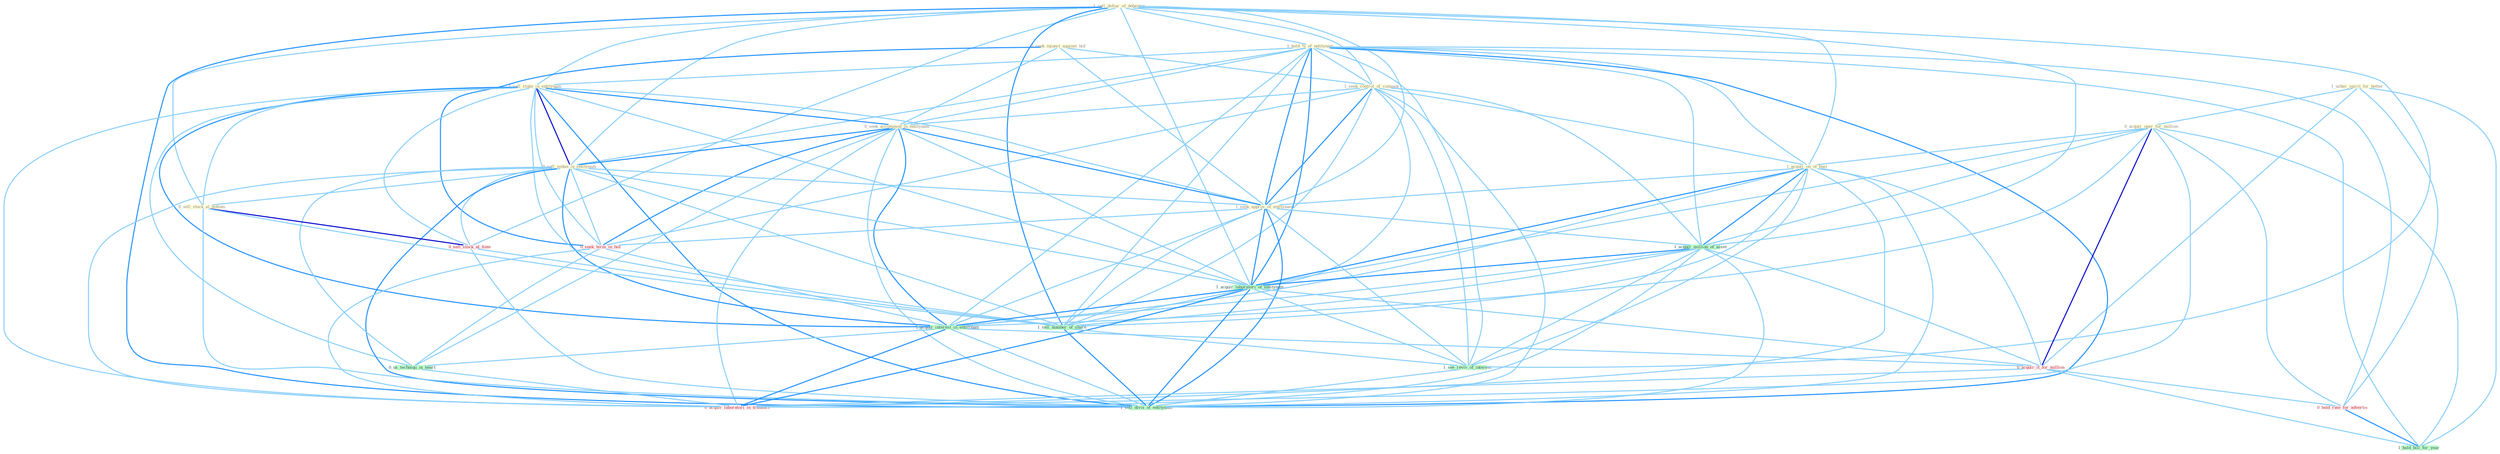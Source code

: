 Graph G{ 
    node
    [shape=polygon,style=filled,width=.5,height=.06,color="#BDFCC9",fixedsize=true,fontsize=4,
    fontcolor="#2f4f4f"];
    {node
    [color="#ffffe0", fontcolor="#8b7d6b"] "1_sell_dollar_of_debentur " "1_usher_spirit_for_better " "0_seek_injunct_against_bid " "1_hold_%_of_entitynam " "0_acquir_oper_for_million " "1_sell_stake_in_entitynam " "1_seek_control_of_compani " "0_seek_accommod_in_entitynam " "0_sell_sedan_in_entitynam " "1_acquir_on_of_busi " "0_sell_stock_at_bottom " "1_seek_approv_of_entitynam "}
{node [color="#fff0f5", fontcolor="#b22222"] "0_seek_term_in_bid " "0_acquir_it_for_million " "0_hold_rate_for_advertis " "0_acquir_laboratori_in_transact " "0_sell_stock_at_time "}
edge [color="#B0E2FF"];

	"1_sell_dollar_of_debentur " -- "1_hold_%_of_entitynam " [w="1", color="#87cefa" ];
	"1_sell_dollar_of_debentur " -- "1_sell_stake_in_entitynam " [w="1", color="#87cefa" ];
	"1_sell_dollar_of_debentur " -- "1_seek_control_of_compani " [w="1", color="#87cefa" ];
	"1_sell_dollar_of_debentur " -- "0_sell_sedan_in_entitynam " [w="1", color="#87cefa" ];
	"1_sell_dollar_of_debentur " -- "1_acquir_on_of_busi " [w="1", color="#87cefa" ];
	"1_sell_dollar_of_debentur " -- "0_sell_stock_at_bottom " [w="1", color="#87cefa" ];
	"1_sell_dollar_of_debentur " -- "1_seek_approv_of_entitynam " [w="1", color="#87cefa" ];
	"1_sell_dollar_of_debentur " -- "1_acquir_million_of_asset " [w="1", color="#87cefa" ];
	"1_sell_dollar_of_debentur " -- "1_acquir_laboratori_of_entitynam " [w="1", color="#87cefa" ];
	"1_sell_dollar_of_debentur " -- "0_sell_stock_at_time " [w="1", color="#87cefa" ];
	"1_sell_dollar_of_debentur " -- "1_sell_number_of_share " [w="2", color="#1e90ff" , len=0.8];
	"1_sell_dollar_of_debentur " -- "1_see_reviv_of_interest " [w="1", color="#87cefa" ];
	"1_sell_dollar_of_debentur " -- "1_sell_divis_of_entitynam " [w="2", color="#1e90ff" , len=0.8];
	"1_usher_spirit_for_better " -- "0_acquir_oper_for_million " [w="1", color="#87cefa" ];
	"1_usher_spirit_for_better " -- "0_acquir_it_for_million " [w="1", color="#87cefa" ];
	"1_usher_spirit_for_better " -- "0_hold_rate_for_advertis " [w="1", color="#87cefa" ];
	"1_usher_spirit_for_better " -- "1_hold_bill_for_year " [w="1", color="#87cefa" ];
	"0_seek_injunct_against_bid " -- "1_seek_control_of_compani " [w="1", color="#87cefa" ];
	"0_seek_injunct_against_bid " -- "0_seek_accommod_in_entitynam " [w="1", color="#87cefa" ];
	"0_seek_injunct_against_bid " -- "1_seek_approv_of_entitynam " [w="1", color="#87cefa" ];
	"0_seek_injunct_against_bid " -- "0_seek_term_in_bid " [w="2", color="#1e90ff" , len=0.8];
	"1_hold_%_of_entitynam " -- "1_sell_stake_in_entitynam " [w="1", color="#87cefa" ];
	"1_hold_%_of_entitynam " -- "1_seek_control_of_compani " [w="1", color="#87cefa" ];
	"1_hold_%_of_entitynam " -- "0_seek_accommod_in_entitynam " [w="1", color="#87cefa" ];
	"1_hold_%_of_entitynam " -- "0_sell_sedan_in_entitynam " [w="1", color="#87cefa" ];
	"1_hold_%_of_entitynam " -- "1_acquir_on_of_busi " [w="1", color="#87cefa" ];
	"1_hold_%_of_entitynam " -- "1_seek_approv_of_entitynam " [w="2", color="#1e90ff" , len=0.8];
	"1_hold_%_of_entitynam " -- "1_acquir_million_of_asset " [w="1", color="#87cefa" ];
	"1_hold_%_of_entitynam " -- "1_acquir_laboratori_of_entitynam " [w="2", color="#1e90ff" , len=0.8];
	"1_hold_%_of_entitynam " -- "1_acquir_interest_in_entitynam " [w="1", color="#87cefa" ];
	"1_hold_%_of_entitynam " -- "0_hold_rate_for_advertis " [w="1", color="#87cefa" ];
	"1_hold_%_of_entitynam " -- "1_sell_number_of_share " [w="1", color="#87cefa" ];
	"1_hold_%_of_entitynam " -- "1_see_reviv_of_interest " [w="1", color="#87cefa" ];
	"1_hold_%_of_entitynam " -- "1_hold_bill_for_year " [w="1", color="#87cefa" ];
	"1_hold_%_of_entitynam " -- "1_sell_divis_of_entitynam " [w="2", color="#1e90ff" , len=0.8];
	"0_acquir_oper_for_million " -- "1_acquir_on_of_busi " [w="1", color="#87cefa" ];
	"0_acquir_oper_for_million " -- "1_acquir_million_of_asset " [w="1", color="#87cefa" ];
	"0_acquir_oper_for_million " -- "1_acquir_laboratori_of_entitynam " [w="1", color="#87cefa" ];
	"0_acquir_oper_for_million " -- "1_acquir_interest_in_entitynam " [w="1", color="#87cefa" ];
	"0_acquir_oper_for_million " -- "0_acquir_it_for_million " [w="3", color="#0000cd" , len=0.6];
	"0_acquir_oper_for_million " -- "0_hold_rate_for_advertis " [w="1", color="#87cefa" ];
	"0_acquir_oper_for_million " -- "0_acquir_laboratori_in_transact " [w="1", color="#87cefa" ];
	"0_acquir_oper_for_million " -- "1_hold_bill_for_year " [w="1", color="#87cefa" ];
	"1_sell_stake_in_entitynam " -- "0_seek_accommod_in_entitynam " [w="2", color="#1e90ff" , len=0.8];
	"1_sell_stake_in_entitynam " -- "0_sell_sedan_in_entitynam " [w="3", color="#0000cd" , len=0.6];
	"1_sell_stake_in_entitynam " -- "0_sell_stock_at_bottom " [w="1", color="#87cefa" ];
	"1_sell_stake_in_entitynam " -- "1_seek_approv_of_entitynam " [w="1", color="#87cefa" ];
	"1_sell_stake_in_entitynam " -- "1_acquir_laboratori_of_entitynam " [w="1", color="#87cefa" ];
	"1_sell_stake_in_entitynam " -- "0_seek_term_in_bid " [w="1", color="#87cefa" ];
	"1_sell_stake_in_entitynam " -- "1_acquir_interest_in_entitynam " [w="2", color="#1e90ff" , len=0.8];
	"1_sell_stake_in_entitynam " -- "0_us_techniqu_in_heart " [w="1", color="#87cefa" ];
	"1_sell_stake_in_entitynam " -- "0_acquir_laboratori_in_transact " [w="1", color="#87cefa" ];
	"1_sell_stake_in_entitynam " -- "0_sell_stock_at_time " [w="1", color="#87cefa" ];
	"1_sell_stake_in_entitynam " -- "1_sell_number_of_share " [w="1", color="#87cefa" ];
	"1_sell_stake_in_entitynam " -- "1_sell_divis_of_entitynam " [w="2", color="#1e90ff" , len=0.8];
	"1_seek_control_of_compani " -- "0_seek_accommod_in_entitynam " [w="1", color="#87cefa" ];
	"1_seek_control_of_compani " -- "1_acquir_on_of_busi " [w="1", color="#87cefa" ];
	"1_seek_control_of_compani " -- "1_seek_approv_of_entitynam " [w="2", color="#1e90ff" , len=0.8];
	"1_seek_control_of_compani " -- "1_acquir_million_of_asset " [w="1", color="#87cefa" ];
	"1_seek_control_of_compani " -- "1_acquir_laboratori_of_entitynam " [w="1", color="#87cefa" ];
	"1_seek_control_of_compani " -- "0_seek_term_in_bid " [w="1", color="#87cefa" ];
	"1_seek_control_of_compani " -- "1_sell_number_of_share " [w="1", color="#87cefa" ];
	"1_seek_control_of_compani " -- "1_see_reviv_of_interest " [w="1", color="#87cefa" ];
	"1_seek_control_of_compani " -- "1_sell_divis_of_entitynam " [w="1", color="#87cefa" ];
	"0_seek_accommod_in_entitynam " -- "0_sell_sedan_in_entitynam " [w="2", color="#1e90ff" , len=0.8];
	"0_seek_accommod_in_entitynam " -- "1_seek_approv_of_entitynam " [w="2", color="#1e90ff" , len=0.8];
	"0_seek_accommod_in_entitynam " -- "1_acquir_laboratori_of_entitynam " [w="1", color="#87cefa" ];
	"0_seek_accommod_in_entitynam " -- "0_seek_term_in_bid " [w="2", color="#1e90ff" , len=0.8];
	"0_seek_accommod_in_entitynam " -- "1_acquir_interest_in_entitynam " [w="2", color="#1e90ff" , len=0.8];
	"0_seek_accommod_in_entitynam " -- "0_us_techniqu_in_heart " [w="1", color="#87cefa" ];
	"0_seek_accommod_in_entitynam " -- "0_acquir_laboratori_in_transact " [w="1", color="#87cefa" ];
	"0_seek_accommod_in_entitynam " -- "1_sell_divis_of_entitynam " [w="1", color="#87cefa" ];
	"0_sell_sedan_in_entitynam " -- "0_sell_stock_at_bottom " [w="1", color="#87cefa" ];
	"0_sell_sedan_in_entitynam " -- "1_seek_approv_of_entitynam " [w="1", color="#87cefa" ];
	"0_sell_sedan_in_entitynam " -- "1_acquir_laboratori_of_entitynam " [w="1", color="#87cefa" ];
	"0_sell_sedan_in_entitynam " -- "0_seek_term_in_bid " [w="1", color="#87cefa" ];
	"0_sell_sedan_in_entitynam " -- "1_acquir_interest_in_entitynam " [w="2", color="#1e90ff" , len=0.8];
	"0_sell_sedan_in_entitynam " -- "0_us_techniqu_in_heart " [w="1", color="#87cefa" ];
	"0_sell_sedan_in_entitynam " -- "0_acquir_laboratori_in_transact " [w="1", color="#87cefa" ];
	"0_sell_sedan_in_entitynam " -- "0_sell_stock_at_time " [w="1", color="#87cefa" ];
	"0_sell_sedan_in_entitynam " -- "1_sell_number_of_share " [w="1", color="#87cefa" ];
	"0_sell_sedan_in_entitynam " -- "1_sell_divis_of_entitynam " [w="2", color="#1e90ff" , len=0.8];
	"1_acquir_on_of_busi " -- "1_seek_approv_of_entitynam " [w="1", color="#87cefa" ];
	"1_acquir_on_of_busi " -- "1_acquir_million_of_asset " [w="2", color="#1e90ff" , len=0.8];
	"1_acquir_on_of_busi " -- "1_acquir_laboratori_of_entitynam " [w="2", color="#1e90ff" , len=0.8];
	"1_acquir_on_of_busi " -- "1_acquir_interest_in_entitynam " [w="1", color="#87cefa" ];
	"1_acquir_on_of_busi " -- "0_acquir_it_for_million " [w="1", color="#87cefa" ];
	"1_acquir_on_of_busi " -- "0_acquir_laboratori_in_transact " [w="1", color="#87cefa" ];
	"1_acquir_on_of_busi " -- "1_sell_number_of_share " [w="1", color="#87cefa" ];
	"1_acquir_on_of_busi " -- "1_see_reviv_of_interest " [w="1", color="#87cefa" ];
	"1_acquir_on_of_busi " -- "1_sell_divis_of_entitynam " [w="1", color="#87cefa" ];
	"0_sell_stock_at_bottom " -- "0_sell_stock_at_time " [w="3", color="#0000cd" , len=0.6];
	"0_sell_stock_at_bottom " -- "1_sell_number_of_share " [w="1", color="#87cefa" ];
	"0_sell_stock_at_bottom " -- "1_sell_divis_of_entitynam " [w="1", color="#87cefa" ];
	"1_seek_approv_of_entitynam " -- "1_acquir_million_of_asset " [w="1", color="#87cefa" ];
	"1_seek_approv_of_entitynam " -- "1_acquir_laboratori_of_entitynam " [w="2", color="#1e90ff" , len=0.8];
	"1_seek_approv_of_entitynam " -- "0_seek_term_in_bid " [w="1", color="#87cefa" ];
	"1_seek_approv_of_entitynam " -- "1_acquir_interest_in_entitynam " [w="1", color="#87cefa" ];
	"1_seek_approv_of_entitynam " -- "1_sell_number_of_share " [w="1", color="#87cefa" ];
	"1_seek_approv_of_entitynam " -- "1_see_reviv_of_interest " [w="1", color="#87cefa" ];
	"1_seek_approv_of_entitynam " -- "1_sell_divis_of_entitynam " [w="2", color="#1e90ff" , len=0.8];
	"1_acquir_million_of_asset " -- "1_acquir_laboratori_of_entitynam " [w="2", color="#1e90ff" , len=0.8];
	"1_acquir_million_of_asset " -- "1_acquir_interest_in_entitynam " [w="1", color="#87cefa" ];
	"1_acquir_million_of_asset " -- "0_acquir_it_for_million " [w="1", color="#87cefa" ];
	"1_acquir_million_of_asset " -- "0_acquir_laboratori_in_transact " [w="1", color="#87cefa" ];
	"1_acquir_million_of_asset " -- "1_sell_number_of_share " [w="1", color="#87cefa" ];
	"1_acquir_million_of_asset " -- "1_see_reviv_of_interest " [w="1", color="#87cefa" ];
	"1_acquir_million_of_asset " -- "1_sell_divis_of_entitynam " [w="1", color="#87cefa" ];
	"1_acquir_laboratori_of_entitynam " -- "1_acquir_interest_in_entitynam " [w="2", color="#1e90ff" , len=0.8];
	"1_acquir_laboratori_of_entitynam " -- "0_acquir_it_for_million " [w="1", color="#87cefa" ];
	"1_acquir_laboratori_of_entitynam " -- "0_acquir_laboratori_in_transact " [w="2", color="#1e90ff" , len=0.8];
	"1_acquir_laboratori_of_entitynam " -- "1_sell_number_of_share " [w="1", color="#87cefa" ];
	"1_acquir_laboratori_of_entitynam " -- "1_see_reviv_of_interest " [w="1", color="#87cefa" ];
	"1_acquir_laboratori_of_entitynam " -- "1_sell_divis_of_entitynam " [w="2", color="#1e90ff" , len=0.8];
	"0_seek_term_in_bid " -- "1_acquir_interest_in_entitynam " [w="1", color="#87cefa" ];
	"0_seek_term_in_bid " -- "0_us_techniqu_in_heart " [w="1", color="#87cefa" ];
	"0_seek_term_in_bid " -- "0_acquir_laboratori_in_transact " [w="1", color="#87cefa" ];
	"1_acquir_interest_in_entitynam " -- "0_us_techniqu_in_heart " [w="1", color="#87cefa" ];
	"1_acquir_interest_in_entitynam " -- "0_acquir_it_for_million " [w="1", color="#87cefa" ];
	"1_acquir_interest_in_entitynam " -- "0_acquir_laboratori_in_transact " [w="2", color="#1e90ff" , len=0.8];
	"1_acquir_interest_in_entitynam " -- "1_sell_divis_of_entitynam " [w="1", color="#87cefa" ];
	"0_us_techniqu_in_heart " -- "0_acquir_laboratori_in_transact " [w="1", color="#87cefa" ];
	"0_acquir_it_for_million " -- "0_hold_rate_for_advertis " [w="1", color="#87cefa" ];
	"0_acquir_it_for_million " -- "0_acquir_laboratori_in_transact " [w="1", color="#87cefa" ];
	"0_acquir_it_for_million " -- "1_hold_bill_for_year " [w="1", color="#87cefa" ];
	"0_hold_rate_for_advertis " -- "1_hold_bill_for_year " [w="2", color="#1e90ff" , len=0.8];
	"0_sell_stock_at_time " -- "1_sell_number_of_share " [w="1", color="#87cefa" ];
	"0_sell_stock_at_time " -- "1_sell_divis_of_entitynam " [w="1", color="#87cefa" ];
	"1_sell_number_of_share " -- "1_see_reviv_of_interest " [w="1", color="#87cefa" ];
	"1_sell_number_of_share " -- "1_sell_divis_of_entitynam " [w="2", color="#1e90ff" , len=0.8];
	"1_see_reviv_of_interest " -- "1_sell_divis_of_entitynam " [w="1", color="#87cefa" ];
}